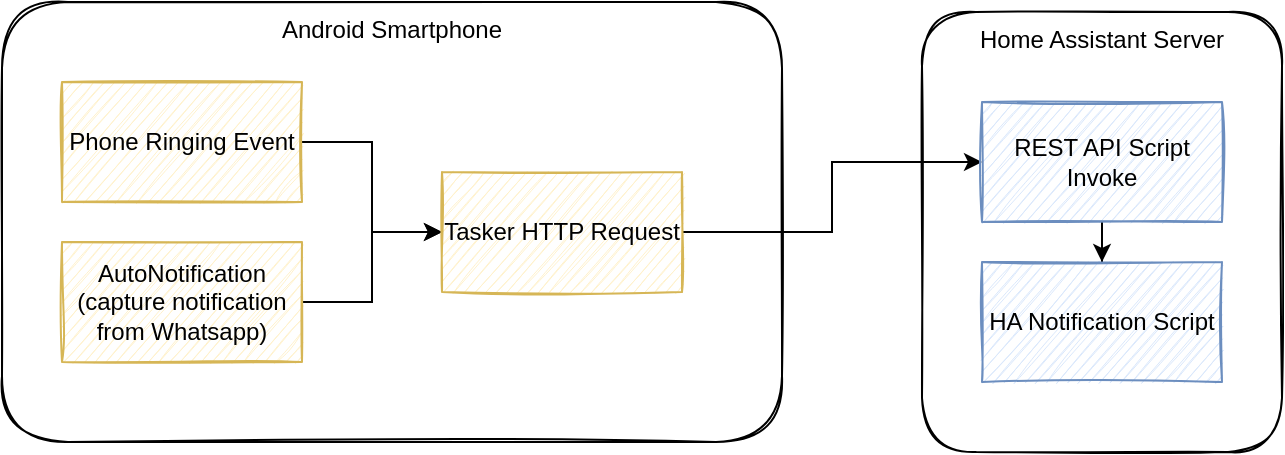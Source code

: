 <mxfile version="14.3.1" type="device"><diagram id="c0RhBPUETxqBZ6a0onU1" name="Page-1"><mxGraphModel dx="1422" dy="705" grid="1" gridSize="10" guides="1" tooltips="1" connect="1" arrows="1" fold="1" page="1" pageScale="1" pageWidth="850" pageHeight="1100" math="0" shadow="0"><root><mxCell id="0"/><mxCell id="1" parent="0"/><mxCell id="2FH-qwJ7PNyeAOyGqEzM-8" value="Home Assistant Server" style="rounded=1;whiteSpace=wrap;html=1;verticalAlign=top;sketch=1;" vertex="1" parent="1"><mxGeometry x="570" y="185" width="180" height="220" as="geometry"/></mxCell><mxCell id="2FH-qwJ7PNyeAOyGqEzM-1" value="Android Smartphone" style="rounded=1;whiteSpace=wrap;html=1;verticalAlign=top;sketch=1;" vertex="1" parent="1"><mxGeometry x="110" y="180" width="390" height="220" as="geometry"/></mxCell><mxCell id="2FH-qwJ7PNyeAOyGqEzM-6" style="edgeStyle=orthogonalEdgeStyle;rounded=0;orthogonalLoop=1;jettySize=auto;html=1;entryX=0;entryY=0.5;entryDx=0;entryDy=0;" edge="1" parent="1" source="2FH-qwJ7PNyeAOyGqEzM-2" target="2FH-qwJ7PNyeAOyGqEzM-4"><mxGeometry relative="1" as="geometry"/></mxCell><mxCell id="2FH-qwJ7PNyeAOyGqEzM-2" value="AutoNotification&lt;br&gt;(capture notification from Whatsapp)" style="rounded=0;whiteSpace=wrap;html=1;sketch=1;fillColor=#fff2cc;strokeColor=#d6b656;" vertex="1" parent="1"><mxGeometry x="140" y="300" width="120" height="60" as="geometry"/></mxCell><mxCell id="2FH-qwJ7PNyeAOyGqEzM-5" style="edgeStyle=orthogonalEdgeStyle;rounded=0;orthogonalLoop=1;jettySize=auto;html=1;entryX=0;entryY=0.5;entryDx=0;entryDy=0;" edge="1" parent="1" source="2FH-qwJ7PNyeAOyGqEzM-3" target="2FH-qwJ7PNyeAOyGqEzM-4"><mxGeometry relative="1" as="geometry"/></mxCell><mxCell id="2FH-qwJ7PNyeAOyGqEzM-3" value="Phone Ringing Event" style="rounded=0;whiteSpace=wrap;html=1;sketch=1;fillColor=#fff2cc;strokeColor=#d6b656;" vertex="1" parent="1"><mxGeometry x="140" y="220" width="120" height="60" as="geometry"/></mxCell><mxCell id="2FH-qwJ7PNyeAOyGqEzM-9" style="edgeStyle=orthogonalEdgeStyle;rounded=0;orthogonalLoop=1;jettySize=auto;html=1;" edge="1" parent="1" source="2FH-qwJ7PNyeAOyGqEzM-4" target="2FH-qwJ7PNyeAOyGqEzM-7"><mxGeometry relative="1" as="geometry"/></mxCell><mxCell id="2FH-qwJ7PNyeAOyGqEzM-4" value="Tasker HTTP Request" style="rounded=0;whiteSpace=wrap;html=1;sketch=1;fillColor=#fff2cc;strokeColor=#d6b656;" vertex="1" parent="1"><mxGeometry x="330" y="265" width="120" height="60" as="geometry"/></mxCell><mxCell id="2FH-qwJ7PNyeAOyGqEzM-12" style="edgeStyle=orthogonalEdgeStyle;rounded=0;orthogonalLoop=1;jettySize=auto;html=1;" edge="1" parent="1" source="2FH-qwJ7PNyeAOyGqEzM-7" target="2FH-qwJ7PNyeAOyGqEzM-10"><mxGeometry relative="1" as="geometry"/></mxCell><mxCell id="2FH-qwJ7PNyeAOyGqEzM-7" value="REST API Script Invoke" style="rounded=0;whiteSpace=wrap;html=1;sketch=1;fillColor=#dae8fc;strokeColor=#6c8ebf;" vertex="1" parent="1"><mxGeometry x="600" y="230" width="120" height="60" as="geometry"/></mxCell><mxCell id="2FH-qwJ7PNyeAOyGqEzM-10" value="HA Notification Script" style="rounded=0;whiteSpace=wrap;html=1;sketch=1;fillColor=#dae8fc;strokeColor=#6c8ebf;" vertex="1" parent="1"><mxGeometry x="600" y="310" width="120" height="60" as="geometry"/></mxCell></root></mxGraphModel></diagram></mxfile>
